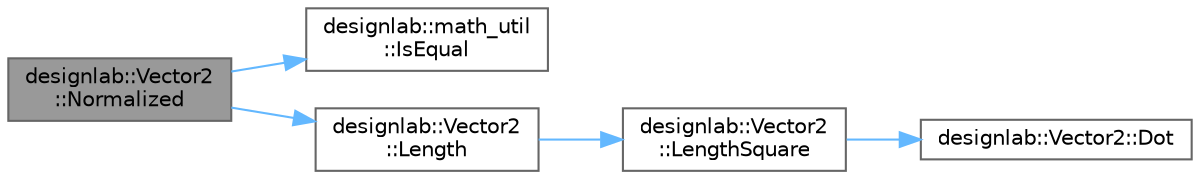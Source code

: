 digraph "designlab::Vector2::Normalized"
{
 // LATEX_PDF_SIZE
  bgcolor="transparent";
  edge [fontname=Helvetica,fontsize=10,labelfontname=Helvetica,labelfontsize=10];
  node [fontname=Helvetica,fontsize=10,shape=box,height=0.2,width=0.4];
  rankdir="LR";
  Node1 [id="Node000001",label="designlab::Vector2\l::Normalized",height=0.2,width=0.4,color="gray40", fillcolor="grey60", style="filled", fontcolor="black",tooltip="このベクトルを正規化したベクトルを返す"];
  Node1 -> Node2 [id="edge1_Node000001_Node000002",color="steelblue1",style="solid",tooltip=" "];
  Node2 [id="Node000002",label="designlab::math_util\l::IsEqual",height=0.2,width=0.4,color="grey40", fillcolor="white", style="filled",URL="$namespacedesignlab_1_1math__util.html#a44a42787b2445c454d3afed817c1769e",tooltip="C++において，小数同士の計算は誤差が出てしまう．誤差込みで値が等しいか調べる．"];
  Node1 -> Node3 [id="edge2_Node000001_Node000003",color="steelblue1",style="solid",tooltip=" "];
  Node3 [id="Node000003",label="designlab::Vector2\l::Length",height=0.2,width=0.4,color="grey40", fillcolor="white", style="filled",URL="$structdesignlab_1_1_vector2.html#a93efc08761d0e68557fa4bcccacba843",tooltip="このベクトルの長さを返す"];
  Node3 -> Node4 [id="edge3_Node000003_Node000004",color="steelblue1",style="solid",tooltip=" "];
  Node4 [id="Node000004",label="designlab::Vector2\l::LengthSquare",height=0.2,width=0.4,color="grey40", fillcolor="white", style="filled",URL="$structdesignlab_1_1_vector2.html#a87dd9fc675e7648a5c22d9c01d79c63b",tooltip="このベクトルの長さの2乗を返す"];
  Node4 -> Node5 [id="edge4_Node000004_Node000005",color="steelblue1",style="solid",tooltip=" "];
  Node5 [id="Node000005",label="designlab::Vector2::Dot",height=0.2,width=0.4,color="grey40", fillcolor="white", style="filled",URL="$structdesignlab_1_1_vector2.html#a3543df48153a6fbadbb20364e252cd26",tooltip="このベクトルとotherの内積を返す"];
}
